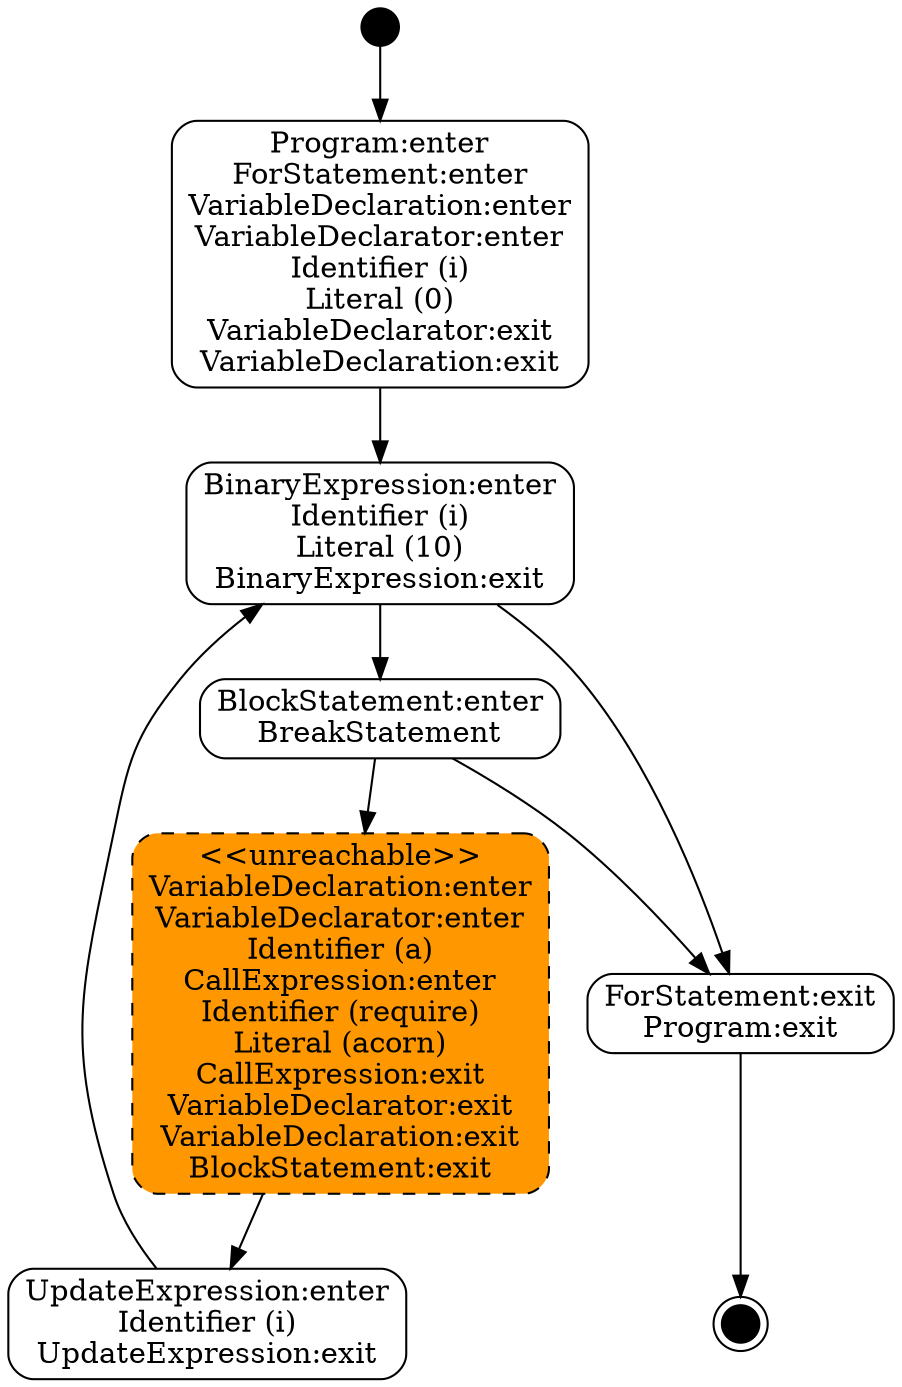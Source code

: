 
digraph {
node[shape=box,style="rounded,filled",fillcolor=white];
initial[label="",shape=circle,style=filled,fillcolor=black,width=0.25,height=0.25];
final[label="",shape=doublecircle,style=filled,fillcolor=black,width=0.25,height=0.25];
s1_1[label="Program:enter\nForStatement:enter\nVariableDeclaration:enter\nVariableDeclarator:enter\nIdentifier (i)\nLiteral (0)\nVariableDeclarator:exit\nVariableDeclaration:exit"];
s1_2[label="BinaryExpression:enter\nIdentifier (i)\nLiteral (10)\nBinaryExpression:exit"];
s1_3[label="BlockStatement:enter\nBreakStatement"];
s1_5[style="rounded,dashed,filled",fillcolor="#FF9800",label="<<unreachable>>\nVariableDeclaration:enter\nVariableDeclarator:enter\nIdentifier (a)\nCallExpression:enter\nIdentifier (require)\nLiteral (acorn)\nCallExpression:exit\nVariableDeclarator:exit\nVariableDeclaration:exit\nBlockStatement:exit"];
s1_4[label="UpdateExpression:enter\nIdentifier (i)\nUpdateExpression:exit"];
s1_6[label="ForStatement:exit\nProgram:exit"];
initial->s1_1->s1_2->s1_3->s1_5->s1_4->s1_2->s1_6;
s1_3->s1_6->final;
}
